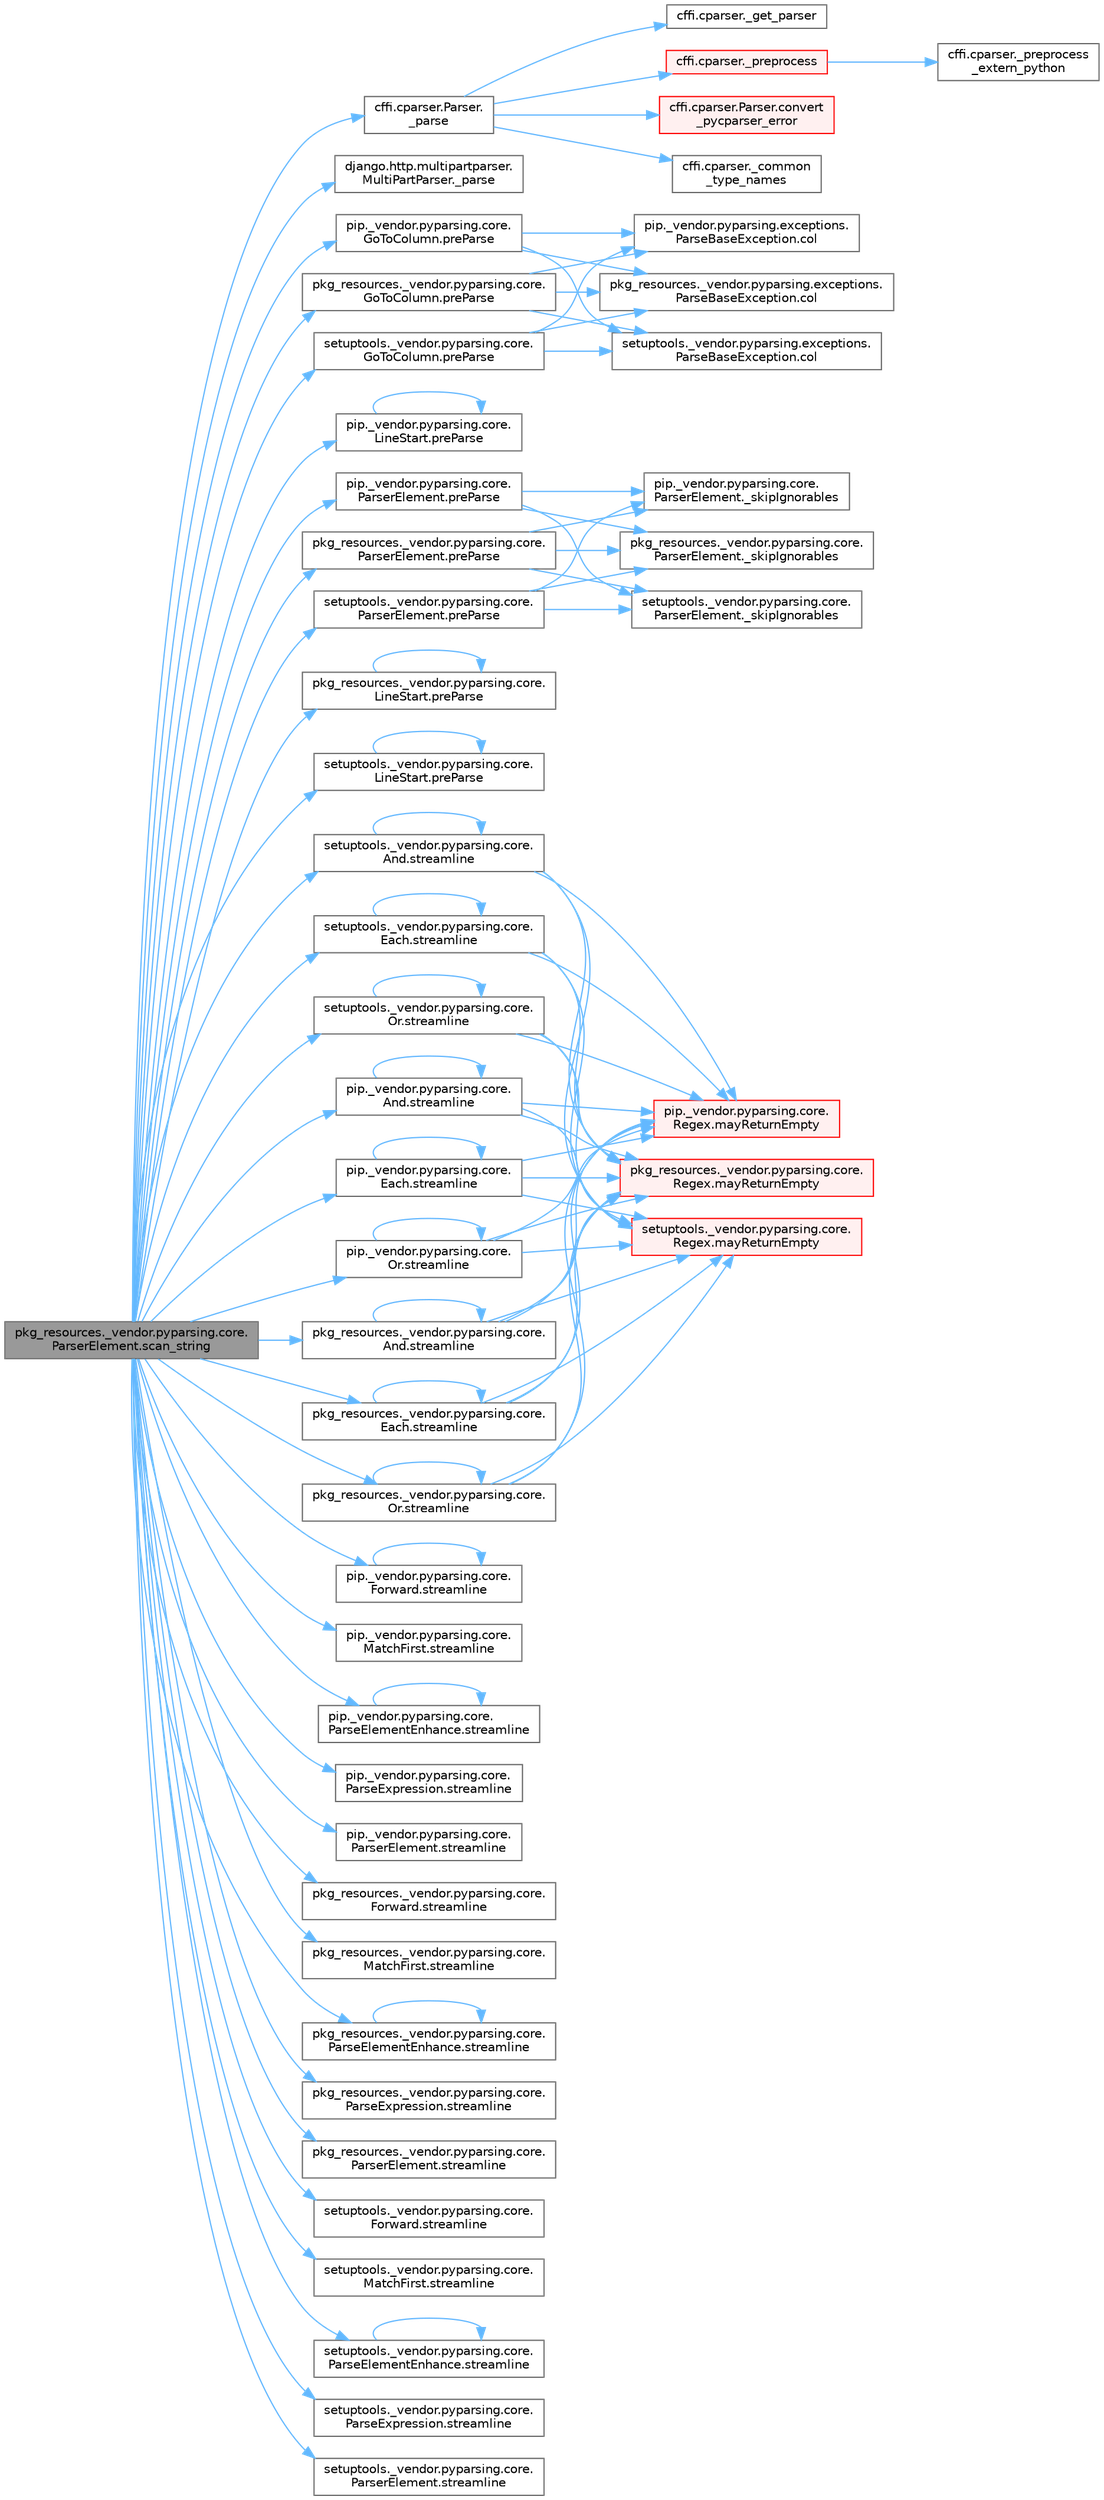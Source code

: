 digraph "pkg_resources._vendor.pyparsing.core.ParserElement.scan_string"
{
 // LATEX_PDF_SIZE
  bgcolor="transparent";
  edge [fontname=Helvetica,fontsize=10,labelfontname=Helvetica,labelfontsize=10];
  node [fontname=Helvetica,fontsize=10,shape=box,height=0.2,width=0.4];
  rankdir="LR";
  Node1 [id="Node000001",label="pkg_resources._vendor.pyparsing.core.\lParserElement.scan_string",height=0.2,width=0.4,color="gray40", fillcolor="grey60", style="filled", fontcolor="black",tooltip=" "];
  Node1 -> Node2 [id="edge1_Node000001_Node000002",color="steelblue1",style="solid",tooltip=" "];
  Node2 [id="Node000002",label="cffi.cparser.Parser.\l_parse",height=0.2,width=0.4,color="grey40", fillcolor="white", style="filled",URL="$classcffi_1_1cparser_1_1_parser.html#a1e34a6250e166916f64724a073816414",tooltip=" "];
  Node2 -> Node3 [id="edge2_Node000002_Node000003",color="steelblue1",style="solid",tooltip=" "];
  Node3 [id="Node000003",label="cffi.cparser._common\l_type_names",height=0.2,width=0.4,color="grey40", fillcolor="white", style="filled",URL="$namespacecffi_1_1cparser.html#ad1e7fbfe345d73658edbbb69143d6af4",tooltip=" "];
  Node2 -> Node4 [id="edge3_Node000002_Node000004",color="steelblue1",style="solid",tooltip=" "];
  Node4 [id="Node000004",label="cffi.cparser._get_parser",height=0.2,width=0.4,color="grey40", fillcolor="white", style="filled",URL="$namespacecffi_1_1cparser.html#a5fac6df4b37bff6d34bddf1011e17744",tooltip=" "];
  Node2 -> Node5 [id="edge4_Node000002_Node000005",color="steelblue1",style="solid",tooltip=" "];
  Node5 [id="Node000005",label="cffi.cparser._preprocess",height=0.2,width=0.4,color="red", fillcolor="#FFF0F0", style="filled",URL="$namespacecffi_1_1cparser.html#a66b1e3de638efcf1ccd505832e306bdb",tooltip=" "];
  Node5 -> Node6 [id="edge5_Node000005_Node000006",color="steelblue1",style="solid",tooltip=" "];
  Node6 [id="Node000006",label="cffi.cparser._preprocess\l_extern_python",height=0.2,width=0.4,color="grey40", fillcolor="white", style="filled",URL="$namespacecffi_1_1cparser.html#a090012863f6fccac6726f3e19025a92c",tooltip=" "];
  Node2 -> Node11 [id="edge6_Node000002_Node000011",color="steelblue1",style="solid",tooltip=" "];
  Node11 [id="Node000011",label="cffi.cparser.Parser.convert\l_pycparser_error",height=0.2,width=0.4,color="red", fillcolor="#FFF0F0", style="filled",URL="$classcffi_1_1cparser_1_1_parser.html#aa2308c4a4be419a7a50ec3136fe3342f",tooltip=" "];
  Node1 -> Node13 [id="edge7_Node000001_Node000013",color="steelblue1",style="solid",tooltip=" "];
  Node13 [id="Node000013",label="django.http.multipartparser.\lMultiPartParser._parse",height=0.2,width=0.4,color="grey40", fillcolor="white", style="filled",URL="$classdjango_1_1http_1_1multipartparser_1_1_multi_part_parser.html#adb07bed95c15670985ba7e9222bc071f",tooltip=" "];
  Node1 -> Node14 [id="edge8_Node000001_Node000014",color="steelblue1",style="solid",tooltip=" "];
  Node14 [id="Node000014",label="pip._vendor.pyparsing.core.\lGoToColumn.preParse",height=0.2,width=0.4,color="grey40", fillcolor="white", style="filled",URL="$classpip_1_1__vendor_1_1pyparsing_1_1core_1_1_go_to_column.html#ab95dd9011eaa3a49a7c21a5842ca80f1",tooltip=" "];
  Node14 -> Node15 [id="edge9_Node000014_Node000015",color="steelblue1",style="solid",tooltip=" "];
  Node15 [id="Node000015",label="pip._vendor.pyparsing.exceptions.\lParseBaseException.col",height=0.2,width=0.4,color="grey40", fillcolor="white", style="filled",URL="$classpip_1_1__vendor_1_1pyparsing_1_1exceptions_1_1_parse_base_exception.html#a6a546668947ddb30092a2cb2973b4428",tooltip=" "];
  Node14 -> Node16 [id="edge10_Node000014_Node000016",color="steelblue1",style="solid",tooltip=" "];
  Node16 [id="Node000016",label="pkg_resources._vendor.pyparsing.exceptions.\lParseBaseException.col",height=0.2,width=0.4,color="grey40", fillcolor="white", style="filled",URL="$classpkg__resources_1_1__vendor_1_1pyparsing_1_1exceptions_1_1_parse_base_exception.html#af276ae1ceb34d216f981d6146227eb5f",tooltip=" "];
  Node14 -> Node17 [id="edge11_Node000014_Node000017",color="steelblue1",style="solid",tooltip=" "];
  Node17 [id="Node000017",label="setuptools._vendor.pyparsing.exceptions.\lParseBaseException.col",height=0.2,width=0.4,color="grey40", fillcolor="white", style="filled",URL="$classsetuptools_1_1__vendor_1_1pyparsing_1_1exceptions_1_1_parse_base_exception.html#a293c56610c922c79137df31cfae61107",tooltip=" "];
  Node1 -> Node18 [id="edge12_Node000001_Node000018",color="steelblue1",style="solid",tooltip=" "];
  Node18 [id="Node000018",label="pip._vendor.pyparsing.core.\lLineStart.preParse",height=0.2,width=0.4,color="grey40", fillcolor="white", style="filled",URL="$classpip_1_1__vendor_1_1pyparsing_1_1core_1_1_line_start.html#a4842aabc215e597d34a37132bd2164c3",tooltip=" "];
  Node18 -> Node18 [id="edge13_Node000018_Node000018",color="steelblue1",style="solid",tooltip=" "];
  Node1 -> Node19 [id="edge14_Node000001_Node000019",color="steelblue1",style="solid",tooltip=" "];
  Node19 [id="Node000019",label="pip._vendor.pyparsing.core.\lParserElement.preParse",height=0.2,width=0.4,color="grey40", fillcolor="white", style="filled",URL="$classpip_1_1__vendor_1_1pyparsing_1_1core_1_1_parser_element.html#ab5e2fcbb7e83e0b5608eb5cbc31c17f0",tooltip=" "];
  Node19 -> Node20 [id="edge15_Node000019_Node000020",color="steelblue1",style="solid",tooltip=" "];
  Node20 [id="Node000020",label="pip._vendor.pyparsing.core.\lParserElement._skipIgnorables",height=0.2,width=0.4,color="grey40", fillcolor="white", style="filled",URL="$classpip_1_1__vendor_1_1pyparsing_1_1core_1_1_parser_element.html#a644057a564b3439f6c58edaf72270a94",tooltip=" "];
  Node19 -> Node21 [id="edge16_Node000019_Node000021",color="steelblue1",style="solid",tooltip=" "];
  Node21 [id="Node000021",label="pkg_resources._vendor.pyparsing.core.\lParserElement._skipIgnorables",height=0.2,width=0.4,color="grey40", fillcolor="white", style="filled",URL="$classpkg__resources_1_1__vendor_1_1pyparsing_1_1core_1_1_parser_element.html#aae663f26b6bfe9b649c2b76a6cda1528",tooltip=" "];
  Node19 -> Node22 [id="edge17_Node000019_Node000022",color="steelblue1",style="solid",tooltip=" "];
  Node22 [id="Node000022",label="setuptools._vendor.pyparsing.core.\lParserElement._skipIgnorables",height=0.2,width=0.4,color="grey40", fillcolor="white", style="filled",URL="$classsetuptools_1_1__vendor_1_1pyparsing_1_1core_1_1_parser_element.html#a7787df9cec014863d8fa8067ce0bf724",tooltip=" "];
  Node1 -> Node23 [id="edge18_Node000001_Node000023",color="steelblue1",style="solid",tooltip=" "];
  Node23 [id="Node000023",label="pkg_resources._vendor.pyparsing.core.\lGoToColumn.preParse",height=0.2,width=0.4,color="grey40", fillcolor="white", style="filled",URL="$classpkg__resources_1_1__vendor_1_1pyparsing_1_1core_1_1_go_to_column.html#a7dda5f45c66a77d8f44482f0e4e60dc8",tooltip=" "];
  Node23 -> Node15 [id="edge19_Node000023_Node000015",color="steelblue1",style="solid",tooltip=" "];
  Node23 -> Node16 [id="edge20_Node000023_Node000016",color="steelblue1",style="solid",tooltip=" "];
  Node23 -> Node17 [id="edge21_Node000023_Node000017",color="steelblue1",style="solid",tooltip=" "];
  Node1 -> Node24 [id="edge22_Node000001_Node000024",color="steelblue1",style="solid",tooltip=" "];
  Node24 [id="Node000024",label="pkg_resources._vendor.pyparsing.core.\lLineStart.preParse",height=0.2,width=0.4,color="grey40", fillcolor="white", style="filled",URL="$classpkg__resources_1_1__vendor_1_1pyparsing_1_1core_1_1_line_start.html#a1a632746f9353dcd0ac03794f3ad10e0",tooltip=" "];
  Node24 -> Node24 [id="edge23_Node000024_Node000024",color="steelblue1",style="solid",tooltip=" "];
  Node1 -> Node25 [id="edge24_Node000001_Node000025",color="steelblue1",style="solid",tooltip=" "];
  Node25 [id="Node000025",label="pkg_resources._vendor.pyparsing.core.\lParserElement.preParse",height=0.2,width=0.4,color="grey40", fillcolor="white", style="filled",URL="$classpkg__resources_1_1__vendor_1_1pyparsing_1_1core_1_1_parser_element.html#a903b825f358cef436ee45d6e5b992208",tooltip=" "];
  Node25 -> Node20 [id="edge25_Node000025_Node000020",color="steelblue1",style="solid",tooltip=" "];
  Node25 -> Node21 [id="edge26_Node000025_Node000021",color="steelblue1",style="solid",tooltip=" "];
  Node25 -> Node22 [id="edge27_Node000025_Node000022",color="steelblue1",style="solid",tooltip=" "];
  Node1 -> Node26 [id="edge28_Node000001_Node000026",color="steelblue1",style="solid",tooltip=" "];
  Node26 [id="Node000026",label="setuptools._vendor.pyparsing.core.\lGoToColumn.preParse",height=0.2,width=0.4,color="grey40", fillcolor="white", style="filled",URL="$classsetuptools_1_1__vendor_1_1pyparsing_1_1core_1_1_go_to_column.html#a48014493358128169e063bf01683ab50",tooltip=" "];
  Node26 -> Node15 [id="edge29_Node000026_Node000015",color="steelblue1",style="solid",tooltip=" "];
  Node26 -> Node16 [id="edge30_Node000026_Node000016",color="steelblue1",style="solid",tooltip=" "];
  Node26 -> Node17 [id="edge31_Node000026_Node000017",color="steelblue1",style="solid",tooltip=" "];
  Node1 -> Node27 [id="edge32_Node000001_Node000027",color="steelblue1",style="solid",tooltip=" "];
  Node27 [id="Node000027",label="setuptools._vendor.pyparsing.core.\lLineStart.preParse",height=0.2,width=0.4,color="grey40", fillcolor="white", style="filled",URL="$classsetuptools_1_1__vendor_1_1pyparsing_1_1core_1_1_line_start.html#aa77a7d1eedaa73d5568db1c61b283a25",tooltip=" "];
  Node27 -> Node27 [id="edge33_Node000027_Node000027",color="steelblue1",style="solid",tooltip=" "];
  Node1 -> Node28 [id="edge34_Node000001_Node000028",color="steelblue1",style="solid",tooltip=" "];
  Node28 [id="Node000028",label="setuptools._vendor.pyparsing.core.\lParserElement.preParse",height=0.2,width=0.4,color="grey40", fillcolor="white", style="filled",URL="$classsetuptools_1_1__vendor_1_1pyparsing_1_1core_1_1_parser_element.html#a685a6f15fdc46b4ac7a138afb9f3b707",tooltip=" "];
  Node28 -> Node20 [id="edge35_Node000028_Node000020",color="steelblue1",style="solid",tooltip=" "];
  Node28 -> Node21 [id="edge36_Node000028_Node000021",color="steelblue1",style="solid",tooltip=" "];
  Node28 -> Node22 [id="edge37_Node000028_Node000022",color="steelblue1",style="solid",tooltip=" "];
  Node1 -> Node29 [id="edge38_Node000001_Node000029",color="steelblue1",style="solid",tooltip=" "];
  Node29 [id="Node000029",label="pip._vendor.pyparsing.core.\lAnd.streamline",height=0.2,width=0.4,color="grey40", fillcolor="white", style="filled",URL="$classpip_1_1__vendor_1_1pyparsing_1_1core_1_1_and.html#a7446a6e43ede488c85348e0bc684f01a",tooltip=" "];
  Node29 -> Node30 [id="edge39_Node000029_Node000030",color="steelblue1",style="solid",tooltip=" "];
  Node30 [id="Node000030",label="pip._vendor.pyparsing.core.\lRegex.mayReturnEmpty",height=0.2,width=0.4,color="red", fillcolor="#FFF0F0", style="filled",URL="$classpip_1_1__vendor_1_1pyparsing_1_1core_1_1_regex.html#a7319d9277dcc4bc87e0ae014028d772b",tooltip=" "];
  Node29 -> Node37 [id="edge40_Node000029_Node000037",color="steelblue1",style="solid",tooltip=" "];
  Node37 [id="Node000037",label="pkg_resources._vendor.pyparsing.core.\lRegex.mayReturnEmpty",height=0.2,width=0.4,color="red", fillcolor="#FFF0F0", style="filled",URL="$classpkg__resources_1_1__vendor_1_1pyparsing_1_1core_1_1_regex.html#a33f5ad8326b85e734dbaf24720d686b8",tooltip=" "];
  Node29 -> Node38 [id="edge41_Node000029_Node000038",color="steelblue1",style="solid",tooltip=" "];
  Node38 [id="Node000038",label="setuptools._vendor.pyparsing.core.\lRegex.mayReturnEmpty",height=0.2,width=0.4,color="red", fillcolor="#FFF0F0", style="filled",URL="$classsetuptools_1_1__vendor_1_1pyparsing_1_1core_1_1_regex.html#a6db31ce76829df8ffa320ee6dfbbfd53",tooltip=" "];
  Node29 -> Node29 [id="edge42_Node000029_Node000029",color="steelblue1",style="solid",tooltip=" "];
  Node1 -> Node39 [id="edge43_Node000001_Node000039",color="steelblue1",style="solid",tooltip=" "];
  Node39 [id="Node000039",label="pip._vendor.pyparsing.core.\lEach.streamline",height=0.2,width=0.4,color="grey40", fillcolor="white", style="filled",URL="$classpip_1_1__vendor_1_1pyparsing_1_1core_1_1_each.html#a96aa5153ac4224d3fb453b3bdd797ff1",tooltip=" "];
  Node39 -> Node30 [id="edge44_Node000039_Node000030",color="steelblue1",style="solid",tooltip=" "];
  Node39 -> Node37 [id="edge45_Node000039_Node000037",color="steelblue1",style="solid",tooltip=" "];
  Node39 -> Node38 [id="edge46_Node000039_Node000038",color="steelblue1",style="solid",tooltip=" "];
  Node39 -> Node39 [id="edge47_Node000039_Node000039",color="steelblue1",style="solid",tooltip=" "];
  Node1 -> Node40 [id="edge48_Node000001_Node000040",color="steelblue1",style="solid",tooltip=" "];
  Node40 [id="Node000040",label="pip._vendor.pyparsing.core.\lForward.streamline",height=0.2,width=0.4,color="grey40", fillcolor="white", style="filled",URL="$classpip_1_1__vendor_1_1pyparsing_1_1core_1_1_forward.html#af7a204ab4698054e11ef4e000b50fcfb",tooltip=" "];
  Node40 -> Node40 [id="edge49_Node000040_Node000040",color="steelblue1",style="solid",tooltip=" "];
  Node1 -> Node41 [id="edge50_Node000001_Node000041",color="steelblue1",style="solid",tooltip=" "];
  Node41 [id="Node000041",label="pip._vendor.pyparsing.core.\lMatchFirst.streamline",height=0.2,width=0.4,color="grey40", fillcolor="white", style="filled",URL="$classpip_1_1__vendor_1_1pyparsing_1_1core_1_1_match_first.html#abf1fe67ee259fd48394355a34da0cd31",tooltip=" "];
  Node1 -> Node42 [id="edge51_Node000001_Node000042",color="steelblue1",style="solid",tooltip=" "];
  Node42 [id="Node000042",label="pip._vendor.pyparsing.core.\lOr.streamline",height=0.2,width=0.4,color="grey40", fillcolor="white", style="filled",URL="$classpip_1_1__vendor_1_1pyparsing_1_1core_1_1_or.html#aaaf554dbc1aec5d9cddf31cd519f8a95",tooltip=" "];
  Node42 -> Node30 [id="edge52_Node000042_Node000030",color="steelblue1",style="solid",tooltip=" "];
  Node42 -> Node37 [id="edge53_Node000042_Node000037",color="steelblue1",style="solid",tooltip=" "];
  Node42 -> Node38 [id="edge54_Node000042_Node000038",color="steelblue1",style="solid",tooltip=" "];
  Node42 -> Node42 [id="edge55_Node000042_Node000042",color="steelblue1",style="solid",tooltip=" "];
  Node1 -> Node43 [id="edge56_Node000001_Node000043",color="steelblue1",style="solid",tooltip=" "];
  Node43 [id="Node000043",label="pip._vendor.pyparsing.core.\lParseElementEnhance.streamline",height=0.2,width=0.4,color="grey40", fillcolor="white", style="filled",URL="$classpip_1_1__vendor_1_1pyparsing_1_1core_1_1_parse_element_enhance.html#a22fa734d3ca75a32b364ac5022b6efeb",tooltip=" "];
  Node43 -> Node43 [id="edge57_Node000043_Node000043",color="steelblue1",style="solid",tooltip=" "];
  Node1 -> Node44 [id="edge58_Node000001_Node000044",color="steelblue1",style="solid",tooltip=" "];
  Node44 [id="Node000044",label="pip._vendor.pyparsing.core.\lParseExpression.streamline",height=0.2,width=0.4,color="grey40", fillcolor="white", style="filled",URL="$classpip_1_1__vendor_1_1pyparsing_1_1core_1_1_parse_expression.html#a21690d6009b05f1e3ecca6cc12565864",tooltip=" "];
  Node1 -> Node45 [id="edge59_Node000001_Node000045",color="steelblue1",style="solid",tooltip=" "];
  Node45 [id="Node000045",label="pip._vendor.pyparsing.core.\lParserElement.streamline",height=0.2,width=0.4,color="grey40", fillcolor="white", style="filled",URL="$classpip_1_1__vendor_1_1pyparsing_1_1core_1_1_parser_element.html#ac5e2a623f5a6ce62459a6de3603af070",tooltip=" "];
  Node1 -> Node46 [id="edge60_Node000001_Node000046",color="steelblue1",style="solid",tooltip=" "];
  Node46 [id="Node000046",label="pkg_resources._vendor.pyparsing.core.\lAnd.streamline",height=0.2,width=0.4,color="grey40", fillcolor="white", style="filled",URL="$classpkg__resources_1_1__vendor_1_1pyparsing_1_1core_1_1_and.html#a961e2458f172f1d34fe94a756cdf9a0e",tooltip=" "];
  Node46 -> Node30 [id="edge61_Node000046_Node000030",color="steelblue1",style="solid",tooltip=" "];
  Node46 -> Node37 [id="edge62_Node000046_Node000037",color="steelblue1",style="solid",tooltip=" "];
  Node46 -> Node38 [id="edge63_Node000046_Node000038",color="steelblue1",style="solid",tooltip=" "];
  Node46 -> Node46 [id="edge64_Node000046_Node000046",color="steelblue1",style="solid",tooltip=" "];
  Node1 -> Node47 [id="edge65_Node000001_Node000047",color="steelblue1",style="solid",tooltip=" "];
  Node47 [id="Node000047",label="pkg_resources._vendor.pyparsing.core.\lEach.streamline",height=0.2,width=0.4,color="grey40", fillcolor="white", style="filled",URL="$classpkg__resources_1_1__vendor_1_1pyparsing_1_1core_1_1_each.html#af5805f767d634140e3c0c7e8bbe0c1f0",tooltip=" "];
  Node47 -> Node30 [id="edge66_Node000047_Node000030",color="steelblue1",style="solid",tooltip=" "];
  Node47 -> Node37 [id="edge67_Node000047_Node000037",color="steelblue1",style="solid",tooltip=" "];
  Node47 -> Node38 [id="edge68_Node000047_Node000038",color="steelblue1",style="solid",tooltip=" "];
  Node47 -> Node47 [id="edge69_Node000047_Node000047",color="steelblue1",style="solid",tooltip=" "];
  Node1 -> Node48 [id="edge70_Node000001_Node000048",color="steelblue1",style="solid",tooltip=" "];
  Node48 [id="Node000048",label="pkg_resources._vendor.pyparsing.core.\lForward.streamline",height=0.2,width=0.4,color="grey40", fillcolor="white", style="filled",URL="$classpkg__resources_1_1__vendor_1_1pyparsing_1_1core_1_1_forward.html#a66fde559cb44c331c3a4595c29bf93f0",tooltip=" "];
  Node1 -> Node49 [id="edge71_Node000001_Node000049",color="steelblue1",style="solid",tooltip=" "];
  Node49 [id="Node000049",label="pkg_resources._vendor.pyparsing.core.\lMatchFirst.streamline",height=0.2,width=0.4,color="grey40", fillcolor="white", style="filled",URL="$classpkg__resources_1_1__vendor_1_1pyparsing_1_1core_1_1_match_first.html#afa499841e9b708a4ce0f1021931c2e41",tooltip=" "];
  Node1 -> Node50 [id="edge72_Node000001_Node000050",color="steelblue1",style="solid",tooltip=" "];
  Node50 [id="Node000050",label="pkg_resources._vendor.pyparsing.core.\lOr.streamline",height=0.2,width=0.4,color="grey40", fillcolor="white", style="filled",URL="$classpkg__resources_1_1__vendor_1_1pyparsing_1_1core_1_1_or.html#a854639b74587124e16b98edd0607316c",tooltip=" "];
  Node50 -> Node30 [id="edge73_Node000050_Node000030",color="steelblue1",style="solid",tooltip=" "];
  Node50 -> Node37 [id="edge74_Node000050_Node000037",color="steelblue1",style="solid",tooltip=" "];
  Node50 -> Node38 [id="edge75_Node000050_Node000038",color="steelblue1",style="solid",tooltip=" "];
  Node50 -> Node50 [id="edge76_Node000050_Node000050",color="steelblue1",style="solid",tooltip=" "];
  Node1 -> Node51 [id="edge77_Node000001_Node000051",color="steelblue1",style="solid",tooltip=" "];
  Node51 [id="Node000051",label="pkg_resources._vendor.pyparsing.core.\lParseElementEnhance.streamline",height=0.2,width=0.4,color="grey40", fillcolor="white", style="filled",URL="$classpkg__resources_1_1__vendor_1_1pyparsing_1_1core_1_1_parse_element_enhance.html#a368d4a490eb43f829e76318b01b3689e",tooltip=" "];
  Node51 -> Node51 [id="edge78_Node000051_Node000051",color="steelblue1",style="solid",tooltip=" "];
  Node1 -> Node52 [id="edge79_Node000001_Node000052",color="steelblue1",style="solid",tooltip=" "];
  Node52 [id="Node000052",label="pkg_resources._vendor.pyparsing.core.\lParseExpression.streamline",height=0.2,width=0.4,color="grey40", fillcolor="white", style="filled",URL="$classpkg__resources_1_1__vendor_1_1pyparsing_1_1core_1_1_parse_expression.html#a3f167c02a6631f0a6015e67fd164b538",tooltip=" "];
  Node1 -> Node53 [id="edge80_Node000001_Node000053",color="steelblue1",style="solid",tooltip=" "];
  Node53 [id="Node000053",label="pkg_resources._vendor.pyparsing.core.\lParserElement.streamline",height=0.2,width=0.4,color="grey40", fillcolor="white", style="filled",URL="$classpkg__resources_1_1__vendor_1_1pyparsing_1_1core_1_1_parser_element.html#ab0c0a21af8196700be2b1f2c9322ee59",tooltip=" "];
  Node1 -> Node54 [id="edge81_Node000001_Node000054",color="steelblue1",style="solid",tooltip=" "];
  Node54 [id="Node000054",label="setuptools._vendor.pyparsing.core.\lAnd.streamline",height=0.2,width=0.4,color="grey40", fillcolor="white", style="filled",URL="$classsetuptools_1_1__vendor_1_1pyparsing_1_1core_1_1_and.html#a994b65a179dc06dec0a35a9e661bbbcf",tooltip=" "];
  Node54 -> Node30 [id="edge82_Node000054_Node000030",color="steelblue1",style="solid",tooltip=" "];
  Node54 -> Node37 [id="edge83_Node000054_Node000037",color="steelblue1",style="solid",tooltip=" "];
  Node54 -> Node38 [id="edge84_Node000054_Node000038",color="steelblue1",style="solid",tooltip=" "];
  Node54 -> Node54 [id="edge85_Node000054_Node000054",color="steelblue1",style="solid",tooltip=" "];
  Node1 -> Node55 [id="edge86_Node000001_Node000055",color="steelblue1",style="solid",tooltip=" "];
  Node55 [id="Node000055",label="setuptools._vendor.pyparsing.core.\lEach.streamline",height=0.2,width=0.4,color="grey40", fillcolor="white", style="filled",URL="$classsetuptools_1_1__vendor_1_1pyparsing_1_1core_1_1_each.html#a1bab1a878298d884782c2dcea9b7b2ff",tooltip=" "];
  Node55 -> Node30 [id="edge87_Node000055_Node000030",color="steelblue1",style="solid",tooltip=" "];
  Node55 -> Node37 [id="edge88_Node000055_Node000037",color="steelblue1",style="solid",tooltip=" "];
  Node55 -> Node38 [id="edge89_Node000055_Node000038",color="steelblue1",style="solid",tooltip=" "];
  Node55 -> Node55 [id="edge90_Node000055_Node000055",color="steelblue1",style="solid",tooltip=" "];
  Node1 -> Node56 [id="edge91_Node000001_Node000056",color="steelblue1",style="solid",tooltip=" "];
  Node56 [id="Node000056",label="setuptools._vendor.pyparsing.core.\lForward.streamline",height=0.2,width=0.4,color="grey40", fillcolor="white", style="filled",URL="$classsetuptools_1_1__vendor_1_1pyparsing_1_1core_1_1_forward.html#afa09cc446e9aa37468f0c0d2dd911839",tooltip=" "];
  Node1 -> Node57 [id="edge92_Node000001_Node000057",color="steelblue1",style="solid",tooltip=" "];
  Node57 [id="Node000057",label="setuptools._vendor.pyparsing.core.\lMatchFirst.streamline",height=0.2,width=0.4,color="grey40", fillcolor="white", style="filled",URL="$classsetuptools_1_1__vendor_1_1pyparsing_1_1core_1_1_match_first.html#a17167d182eb29328bff71dc0f9a508e5",tooltip=" "];
  Node1 -> Node58 [id="edge93_Node000001_Node000058",color="steelblue1",style="solid",tooltip=" "];
  Node58 [id="Node000058",label="setuptools._vendor.pyparsing.core.\lOr.streamline",height=0.2,width=0.4,color="grey40", fillcolor="white", style="filled",URL="$classsetuptools_1_1__vendor_1_1pyparsing_1_1core_1_1_or.html#aeab055b0277cb2c7035b849cfc773127",tooltip=" "];
  Node58 -> Node30 [id="edge94_Node000058_Node000030",color="steelblue1",style="solid",tooltip=" "];
  Node58 -> Node37 [id="edge95_Node000058_Node000037",color="steelblue1",style="solid",tooltip=" "];
  Node58 -> Node38 [id="edge96_Node000058_Node000038",color="steelblue1",style="solid",tooltip=" "];
  Node58 -> Node58 [id="edge97_Node000058_Node000058",color="steelblue1",style="solid",tooltip=" "];
  Node1 -> Node59 [id="edge98_Node000001_Node000059",color="steelblue1",style="solid",tooltip=" "];
  Node59 [id="Node000059",label="setuptools._vendor.pyparsing.core.\lParseElementEnhance.streamline",height=0.2,width=0.4,color="grey40", fillcolor="white", style="filled",URL="$classsetuptools_1_1__vendor_1_1pyparsing_1_1core_1_1_parse_element_enhance.html#afc3722d8d933d517c434afd37c526e19",tooltip=" "];
  Node59 -> Node59 [id="edge99_Node000059_Node000059",color="steelblue1",style="solid",tooltip=" "];
  Node1 -> Node60 [id="edge100_Node000001_Node000060",color="steelblue1",style="solid",tooltip=" "];
  Node60 [id="Node000060",label="setuptools._vendor.pyparsing.core.\lParseExpression.streamline",height=0.2,width=0.4,color="grey40", fillcolor="white", style="filled",URL="$classsetuptools_1_1__vendor_1_1pyparsing_1_1core_1_1_parse_expression.html#a4140ffb6891d270d31aef72b4680671e",tooltip=" "];
  Node1 -> Node61 [id="edge101_Node000001_Node000061",color="steelblue1",style="solid",tooltip=" "];
  Node61 [id="Node000061",label="setuptools._vendor.pyparsing.core.\lParserElement.streamline",height=0.2,width=0.4,color="grey40", fillcolor="white", style="filled",URL="$classsetuptools_1_1__vendor_1_1pyparsing_1_1core_1_1_parser_element.html#a029e8bc3abaede94567b793df66b7cc5",tooltip=" "];
}
